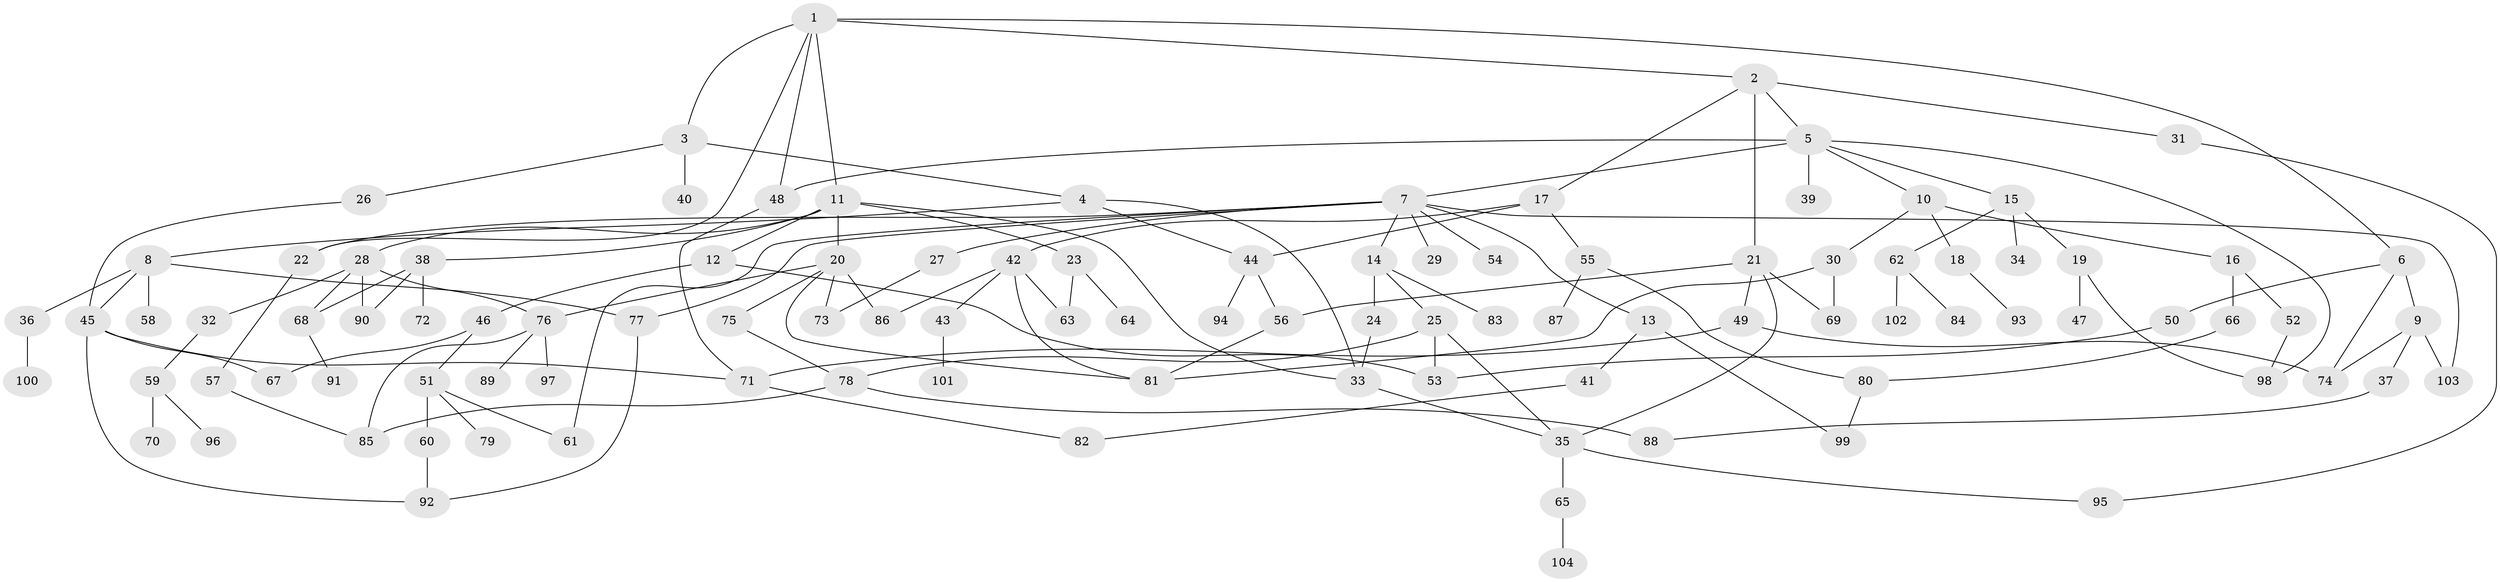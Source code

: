// Generated by graph-tools (version 1.1) at 2025/25/03/09/25 03:25:33]
// undirected, 104 vertices, 144 edges
graph export_dot {
graph [start="1"]
  node [color=gray90,style=filled];
  1;
  2;
  3;
  4;
  5;
  6;
  7;
  8;
  9;
  10;
  11;
  12;
  13;
  14;
  15;
  16;
  17;
  18;
  19;
  20;
  21;
  22;
  23;
  24;
  25;
  26;
  27;
  28;
  29;
  30;
  31;
  32;
  33;
  34;
  35;
  36;
  37;
  38;
  39;
  40;
  41;
  42;
  43;
  44;
  45;
  46;
  47;
  48;
  49;
  50;
  51;
  52;
  53;
  54;
  55;
  56;
  57;
  58;
  59;
  60;
  61;
  62;
  63;
  64;
  65;
  66;
  67;
  68;
  69;
  70;
  71;
  72;
  73;
  74;
  75;
  76;
  77;
  78;
  79;
  80;
  81;
  82;
  83;
  84;
  85;
  86;
  87;
  88;
  89;
  90;
  91;
  92;
  93;
  94;
  95;
  96;
  97;
  98;
  99;
  100;
  101;
  102;
  103;
  104;
  1 -- 2;
  1 -- 3;
  1 -- 6;
  1 -- 11;
  1 -- 22;
  1 -- 48;
  2 -- 5;
  2 -- 17;
  2 -- 21;
  2 -- 31;
  3 -- 4;
  3 -- 26;
  3 -- 40;
  4 -- 8;
  4 -- 33;
  4 -- 44;
  5 -- 7;
  5 -- 10;
  5 -- 15;
  5 -- 39;
  5 -- 48;
  5 -- 98;
  6 -- 9;
  6 -- 50;
  6 -- 74;
  7 -- 13;
  7 -- 14;
  7 -- 22;
  7 -- 27;
  7 -- 29;
  7 -- 54;
  7 -- 61;
  7 -- 103;
  7 -- 77;
  8 -- 36;
  8 -- 45;
  8 -- 58;
  8 -- 77;
  9 -- 37;
  9 -- 74;
  9 -- 103;
  10 -- 16;
  10 -- 18;
  10 -- 30;
  11 -- 12;
  11 -- 20;
  11 -- 23;
  11 -- 28;
  11 -- 38;
  11 -- 33;
  12 -- 46;
  12 -- 53;
  13 -- 41;
  13 -- 99;
  14 -- 24;
  14 -- 25;
  14 -- 83;
  15 -- 19;
  15 -- 34;
  15 -- 62;
  16 -- 52;
  16 -- 66;
  17 -- 42;
  17 -- 55;
  17 -- 44;
  18 -- 93;
  19 -- 47;
  19 -- 98;
  20 -- 75;
  20 -- 76;
  20 -- 73;
  20 -- 86;
  20 -- 81;
  21 -- 49;
  21 -- 35;
  21 -- 69;
  21 -- 56;
  22 -- 57;
  23 -- 64;
  23 -- 63;
  24 -- 33;
  25 -- 78;
  25 -- 35;
  25 -- 53;
  26 -- 45;
  27 -- 73;
  28 -- 32;
  28 -- 68;
  28 -- 90;
  28 -- 76;
  30 -- 69;
  30 -- 81;
  31 -- 95;
  32 -- 59;
  33 -- 35;
  35 -- 65;
  35 -- 95;
  36 -- 100;
  37 -- 88;
  38 -- 72;
  38 -- 90;
  38 -- 68;
  41 -- 82;
  42 -- 43;
  42 -- 63;
  42 -- 86;
  42 -- 81;
  43 -- 101;
  44 -- 56;
  44 -- 94;
  45 -- 67;
  45 -- 92;
  45 -- 71;
  46 -- 51;
  46 -- 67;
  48 -- 71;
  49 -- 74;
  49 -- 71;
  50 -- 53;
  51 -- 60;
  51 -- 79;
  51 -- 61;
  52 -- 98;
  55 -- 80;
  55 -- 87;
  56 -- 81;
  57 -- 85;
  59 -- 70;
  59 -- 96;
  60 -- 92;
  62 -- 84;
  62 -- 102;
  65 -- 104;
  66 -- 80;
  68 -- 91;
  71 -- 82;
  75 -- 78;
  76 -- 85;
  76 -- 89;
  76 -- 97;
  77 -- 92;
  78 -- 85;
  78 -- 88;
  80 -- 99;
}
